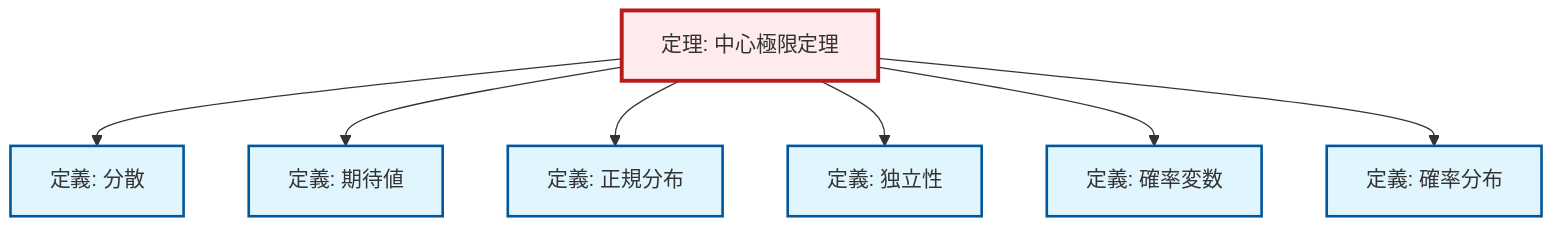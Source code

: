 graph TD
    classDef definition fill:#e1f5fe,stroke:#01579b,stroke-width:2px
    classDef theorem fill:#f3e5f5,stroke:#4a148c,stroke-width:2px
    classDef axiom fill:#fff3e0,stroke:#e65100,stroke-width:2px
    classDef example fill:#e8f5e9,stroke:#1b5e20,stroke-width:2px
    classDef current fill:#ffebee,stroke:#b71c1c,stroke-width:3px
    def-independence["定義: 独立性"]:::definition
    thm-central-limit["定理: 中心極限定理"]:::theorem
    def-expectation["定義: 期待値"]:::definition
    def-variance["定義: 分散"]:::definition
    def-normal-distribution["定義: 正規分布"]:::definition
    def-probability-distribution["定義: 確率分布"]:::definition
    def-random-variable["定義: 確率変数"]:::definition
    thm-central-limit --> def-variance
    thm-central-limit --> def-expectation
    thm-central-limit --> def-normal-distribution
    thm-central-limit --> def-independence
    thm-central-limit --> def-random-variable
    thm-central-limit --> def-probability-distribution
    class thm-central-limit current
